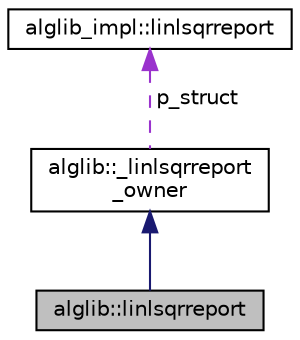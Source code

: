 digraph "alglib::linlsqrreport"
{
  edge [fontname="Helvetica",fontsize="10",labelfontname="Helvetica",labelfontsize="10"];
  node [fontname="Helvetica",fontsize="10",shape=record];
  Node2 [label="alglib::linlsqrreport",height=0.2,width=0.4,color="black", fillcolor="grey75", style="filled", fontcolor="black"];
  Node3 -> Node2 [dir="back",color="midnightblue",fontsize="10",style="solid",fontname="Helvetica"];
  Node3 [label="alglib::_linlsqrreport\l_owner",height=0.2,width=0.4,color="black", fillcolor="white", style="filled",URL="$classalglib_1_1__linlsqrreport__owner.html"];
  Node4 -> Node3 [dir="back",color="darkorchid3",fontsize="10",style="dashed",label=" p_struct" ,fontname="Helvetica"];
  Node4 [label="alglib_impl::linlsqrreport",height=0.2,width=0.4,color="black", fillcolor="white", style="filled",URL="$structalglib__impl_1_1linlsqrreport.html"];
}
